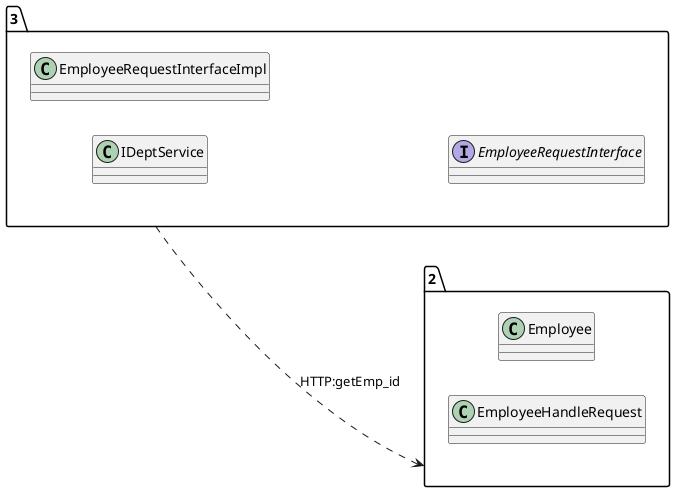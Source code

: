 @startuml 
allow_mixing
left to right direction
package "3"{
class IDeptService
class EmployeeRequestInterfaceImpl
interface EmployeeRequestInterface

}
package "2"{
class Employee
class EmployeeHandleRequest

}
"3" ..> "2":HTTP:getEmp_id
@enduml